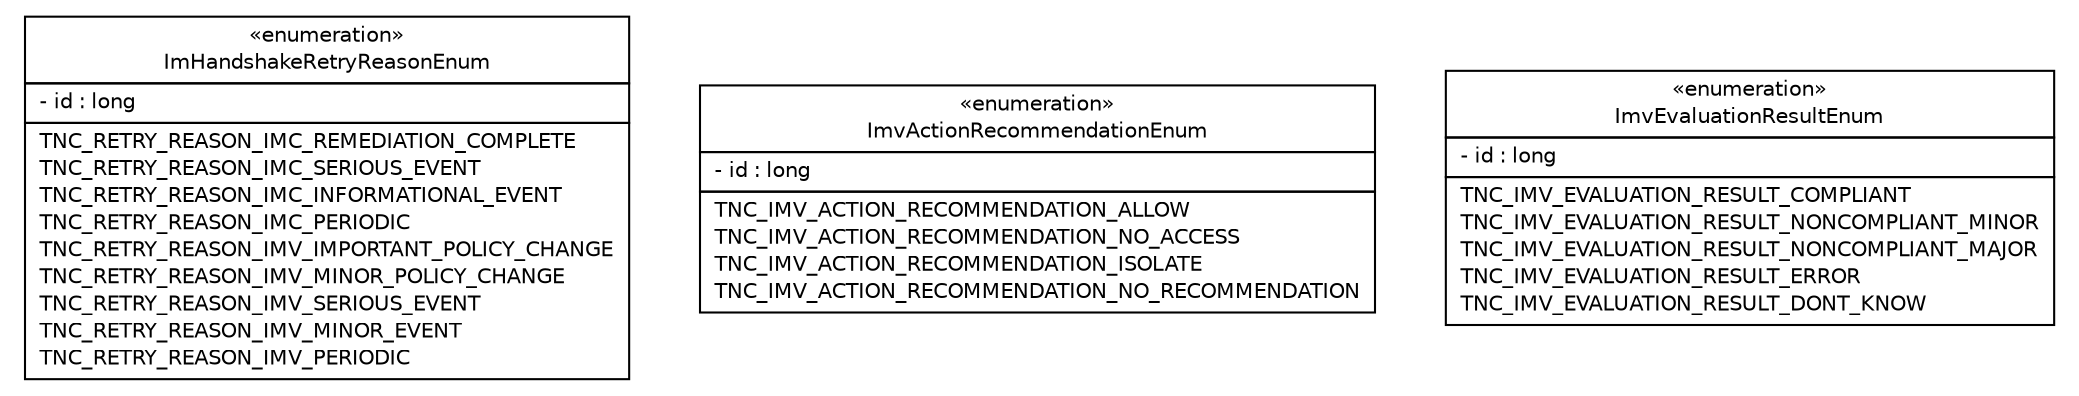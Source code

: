 #!/usr/local/bin/dot
#
# Class diagram 
# Generated by UMLGraph version R5_6 (http://www.umlgraph.org/)
#

digraph G {
	edge [fontname="Helvetica",fontsize=10,labelfontname="Helvetica",labelfontsize=10];
	node [fontname="Helvetica",fontsize=10,shape=plaintext];
	nodesep=0.25;
	ranksep=0.5;
	// de.hsbremen.tc.tnc.report.enums.ImHandshakeRetryReasonEnum
	c139 [label=<<table title="de.hsbremen.tc.tnc.report.enums.ImHandshakeRetryReasonEnum" border="0" cellborder="1" cellspacing="0" cellpadding="2" port="p" href="./ImHandshakeRetryReasonEnum.html">
		<tr><td><table border="0" cellspacing="0" cellpadding="1">
<tr><td align="center" balign="center"> &#171;enumeration&#187; </td></tr>
<tr><td align="center" balign="center"> ImHandshakeRetryReasonEnum </td></tr>
		</table></td></tr>
		<tr><td><table border="0" cellspacing="0" cellpadding="1">
<tr><td align="left" balign="left"> - id : long </td></tr>
		</table></td></tr>
		<tr><td><table border="0" cellspacing="0" cellpadding="1">
<tr><td align="left" balign="left"> TNC_RETRY_REASON_IMC_REMEDIATION_COMPLETE </td></tr>
<tr><td align="left" balign="left"> TNC_RETRY_REASON_IMC_SERIOUS_EVENT </td></tr>
<tr><td align="left" balign="left"> TNC_RETRY_REASON_IMC_INFORMATIONAL_EVENT </td></tr>
<tr><td align="left" balign="left"> TNC_RETRY_REASON_IMC_PERIODIC </td></tr>
<tr><td align="left" balign="left"> TNC_RETRY_REASON_IMV_IMPORTANT_POLICY_CHANGE </td></tr>
<tr><td align="left" balign="left"> TNC_RETRY_REASON_IMV_MINOR_POLICY_CHANGE </td></tr>
<tr><td align="left" balign="left"> TNC_RETRY_REASON_IMV_SERIOUS_EVENT </td></tr>
<tr><td align="left" balign="left"> TNC_RETRY_REASON_IMV_MINOR_EVENT </td></tr>
<tr><td align="left" balign="left"> TNC_RETRY_REASON_IMV_PERIODIC </td></tr>
		</table></td></tr>
		</table>>, URL="./ImHandshakeRetryReasonEnum.html", fontname="Helvetica", fontcolor="black", fontsize=10.0];
	// de.hsbremen.tc.tnc.report.enums.ImvActionRecommendationEnum
	c140 [label=<<table title="de.hsbremen.tc.tnc.report.enums.ImvActionRecommendationEnum" border="0" cellborder="1" cellspacing="0" cellpadding="2" port="p" href="./ImvActionRecommendationEnum.html">
		<tr><td><table border="0" cellspacing="0" cellpadding="1">
<tr><td align="center" balign="center"> &#171;enumeration&#187; </td></tr>
<tr><td align="center" balign="center"> ImvActionRecommendationEnum </td></tr>
		</table></td></tr>
		<tr><td><table border="0" cellspacing="0" cellpadding="1">
<tr><td align="left" balign="left"> - id : long </td></tr>
		</table></td></tr>
		<tr><td><table border="0" cellspacing="0" cellpadding="1">
<tr><td align="left" balign="left"> TNC_IMV_ACTION_RECOMMENDATION_ALLOW </td></tr>
<tr><td align="left" balign="left"> TNC_IMV_ACTION_RECOMMENDATION_NO_ACCESS </td></tr>
<tr><td align="left" balign="left"> TNC_IMV_ACTION_RECOMMENDATION_ISOLATE </td></tr>
<tr><td align="left" balign="left"> TNC_IMV_ACTION_RECOMMENDATION_NO_RECOMMENDATION </td></tr>
		</table></td></tr>
		</table>>, URL="./ImvActionRecommendationEnum.html", fontname="Helvetica", fontcolor="black", fontsize=10.0];
	// de.hsbremen.tc.tnc.report.enums.ImvEvaluationResultEnum
	c141 [label=<<table title="de.hsbremen.tc.tnc.report.enums.ImvEvaluationResultEnum" border="0" cellborder="1" cellspacing="0" cellpadding="2" port="p" href="./ImvEvaluationResultEnum.html">
		<tr><td><table border="0" cellspacing="0" cellpadding="1">
<tr><td align="center" balign="center"> &#171;enumeration&#187; </td></tr>
<tr><td align="center" balign="center"> ImvEvaluationResultEnum </td></tr>
		</table></td></tr>
		<tr><td><table border="0" cellspacing="0" cellpadding="1">
<tr><td align="left" balign="left"> - id : long </td></tr>
		</table></td></tr>
		<tr><td><table border="0" cellspacing="0" cellpadding="1">
<tr><td align="left" balign="left"> TNC_IMV_EVALUATION_RESULT_COMPLIANT </td></tr>
<tr><td align="left" balign="left"> TNC_IMV_EVALUATION_RESULT_NONCOMPLIANT_MINOR </td></tr>
<tr><td align="left" balign="left"> TNC_IMV_EVALUATION_RESULT_NONCOMPLIANT_MAJOR </td></tr>
<tr><td align="left" balign="left"> TNC_IMV_EVALUATION_RESULT_ERROR </td></tr>
<tr><td align="left" balign="left"> TNC_IMV_EVALUATION_RESULT_DONT_KNOW </td></tr>
		</table></td></tr>
		</table>>, URL="./ImvEvaluationResultEnum.html", fontname="Helvetica", fontcolor="black", fontsize=10.0];
}

